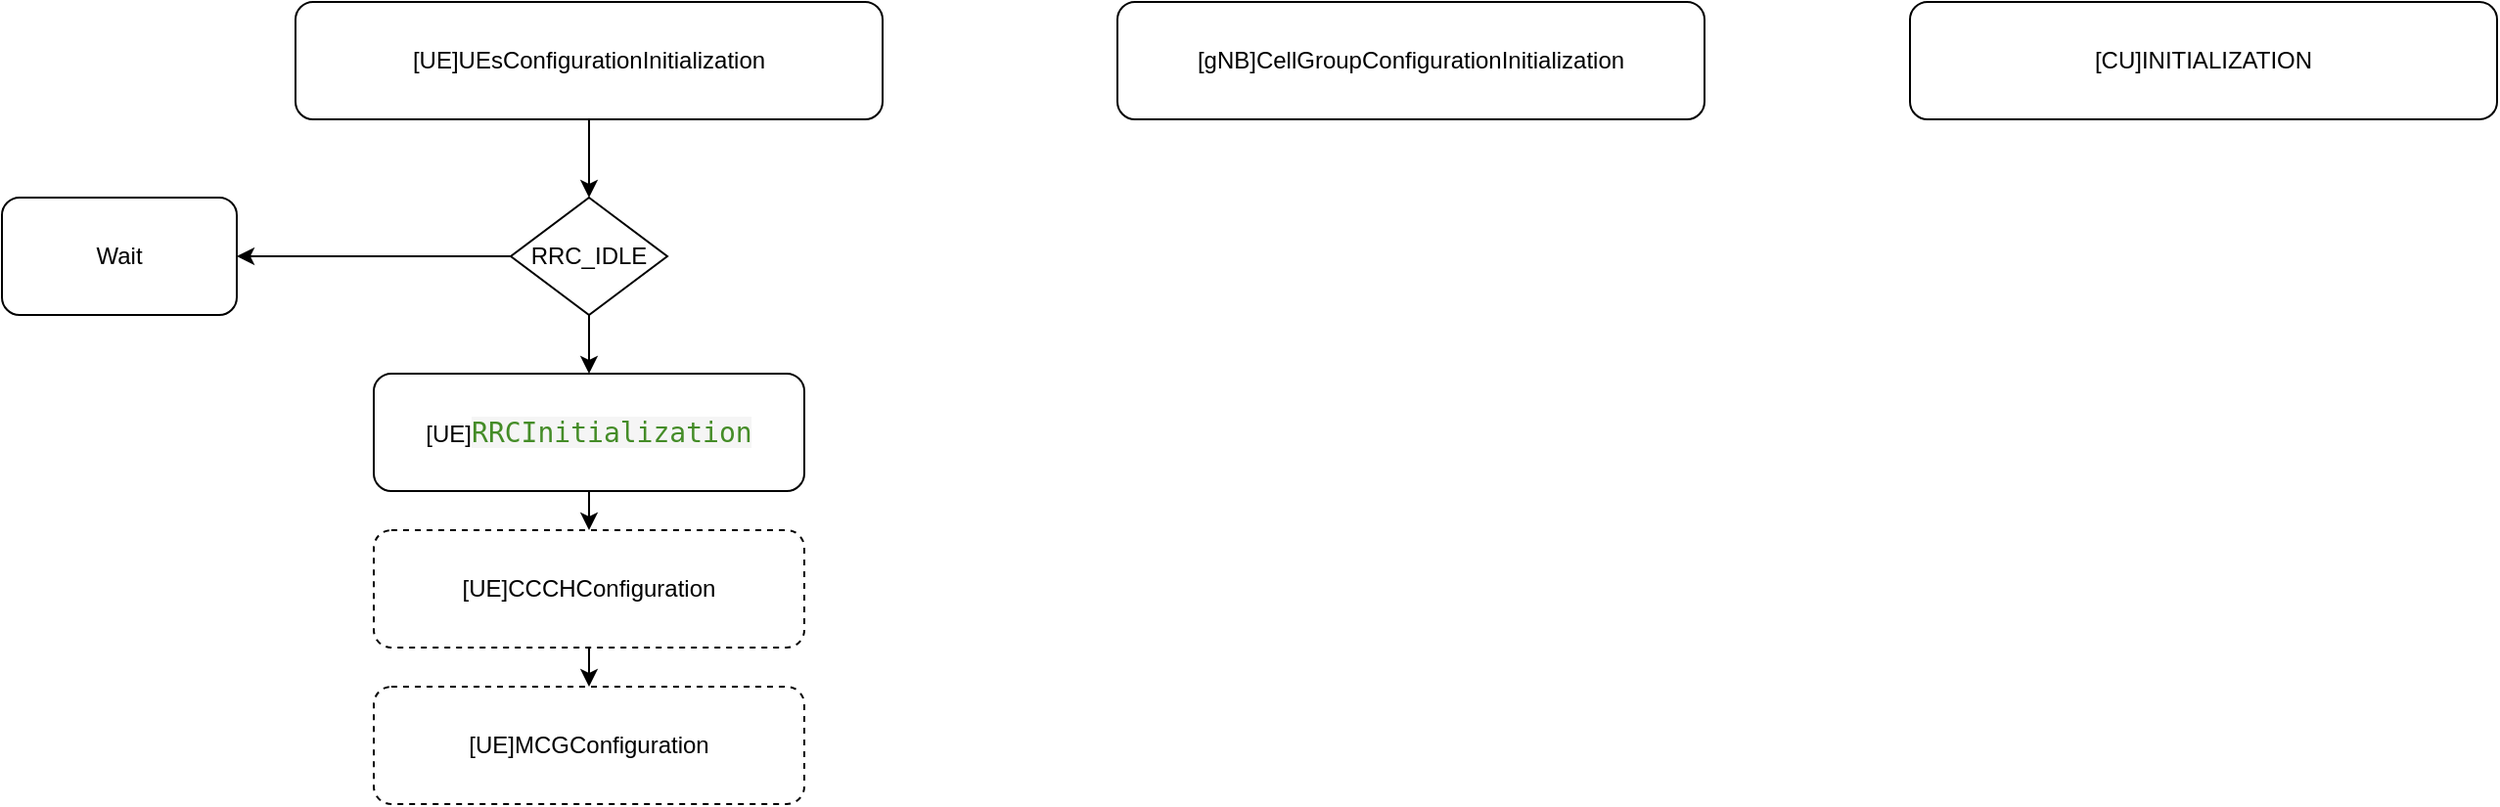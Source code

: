 <mxfile>
    <diagram id="auAPXW9Fzhh5N-ocgecs" name="Page-1">
        <mxGraphModel dx="1900" dy="771" grid="1" gridSize="10" guides="1" tooltips="1" connect="1" arrows="1" fold="1" page="1" pageScale="1" pageWidth="850" pageHeight="1100" math="0" shadow="0">
            <root>
                <mxCell id="0"/>
                <mxCell id="1" parent="0"/>
                <mxCell id="2" value="[gNB]CellGroupConfigurationInitialization" style="rounded=1;whiteSpace=wrap;html=1;" vertex="1" parent="1">
                    <mxGeometry x="20" y="200" width="300" height="60" as="geometry"/>
                </mxCell>
                <mxCell id="8" style="edgeStyle=none;html=1;" edge="1" parent="1" source="3" target="6">
                    <mxGeometry relative="1" as="geometry"/>
                </mxCell>
                <mxCell id="3" value="[UE]UEsConfigurationInitialization" style="rounded=1;whiteSpace=wrap;html=1;" vertex="1" parent="1">
                    <mxGeometry x="-400" y="200" width="300" height="60" as="geometry"/>
                </mxCell>
                <mxCell id="4" value="[CU]INITIALIZATION" style="rounded=1;whiteSpace=wrap;html=1;" vertex="1" parent="1">
                    <mxGeometry x="425" y="200" width="300" height="60" as="geometry"/>
                </mxCell>
                <mxCell id="10" style="edgeStyle=none;html=1;" edge="1" parent="1" source="6" target="9">
                    <mxGeometry relative="1" as="geometry"/>
                </mxCell>
                <mxCell id="12" style="edgeStyle=none;html=1;" edge="1" parent="1" source="6" target="11">
                    <mxGeometry relative="1" as="geometry"/>
                </mxCell>
                <mxCell id="6" value="RRC_IDLE" style="rhombus;whiteSpace=wrap;html=1;" vertex="1" parent="1">
                    <mxGeometry x="-290" y="300" width="80" height="60" as="geometry"/>
                </mxCell>
                <mxCell id="9" value="Wait" style="rounded=1;whiteSpace=wrap;html=1;" vertex="1" parent="1">
                    <mxGeometry x="-550" y="300" width="120" height="60" as="geometry"/>
                </mxCell>
                <mxCell id="16" style="edgeStyle=none;html=1;" edge="1" parent="1" source="11" target="13">
                    <mxGeometry relative="1" as="geometry"/>
                </mxCell>
                <mxCell id="11" value="[UE]&lt;span style=&quot;color: rgb(68 , 140 , 39) ; background-color: rgb(245 , 245 , 245) ; font-family: &amp;#34;droid sans mono&amp;#34; , &amp;#34;monospace&amp;#34; , monospace ; font-size: 14px&quot;&gt;RRCInitialization&lt;/span&gt;" style="rounded=1;whiteSpace=wrap;html=1;" vertex="1" parent="1">
                    <mxGeometry x="-360" y="390" width="220" height="60" as="geometry"/>
                </mxCell>
                <mxCell id="17" style="edgeStyle=none;html=1;" edge="1" parent="1" source="13" target="15">
                    <mxGeometry relative="1" as="geometry"/>
                </mxCell>
                <mxCell id="13" value="[UE]CCCHConfiguration" style="rounded=1;whiteSpace=wrap;html=1;dashed=1;" vertex="1" parent="1">
                    <mxGeometry x="-360" y="470" width="220" height="60" as="geometry"/>
                </mxCell>
                <mxCell id="15" value="[UE]MCGConfiguration" style="rounded=1;whiteSpace=wrap;html=1;dashed=1;" vertex="1" parent="1">
                    <mxGeometry x="-360" y="550" width="220" height="60" as="geometry"/>
                </mxCell>
            </root>
        </mxGraphModel>
    </diagram>
</mxfile>